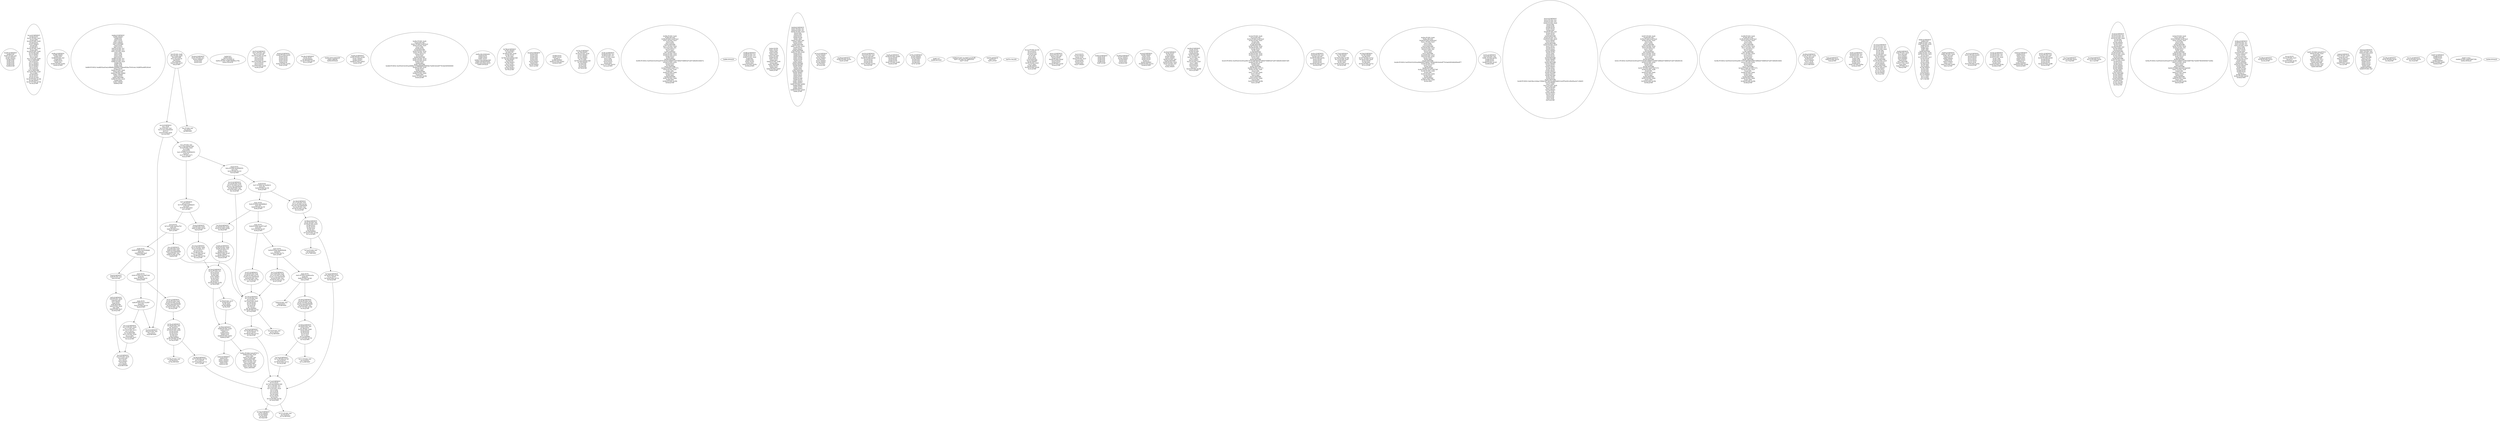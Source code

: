 digraph{
613[label="0x265:JUMPDEST
0x266:POP
0x267:PUSH1 0x1
0x269:SWAP5
0x26a:SWAP4
0x26b:POP
0x26c:POP
0x26d:POP
0x26e:POP
0x26f:JUMP"]
431[label="0x1af:JUMPDEST
0x1b0:DUP1
0x1b1:PUSH1 0x1f
0x1b3:ADD
0x1b4:PUSH1 0x20
0x1b6:DUP1
0x1b7:SWAP2
0x1b8:DIV
0x1b9:MUL
0x1ba:PUSH1 0x20
0x1bc:ADD
0x1bd:PUSH1 0x40
0x1bf:MLOAD
0x1c0:SWAP1
0x1c1:DUP2
0x1c2:ADD
0x1c3:PUSH1 0x40
0x1c5:MSTORE
0x1c6:DUP1
0x1c7:SWAP3
0x1c8:SWAP2
0x1c9:SWAP1
0x1ca:DUP2
0x1cb:DUP2
0x1cc:MSTORE
0x1cd:PUSH1 0x20
0x1cf:ADD
0x1d0:DUP3
0x1d1:DUP1
0x1d2:SLOAD
0x1d3:PUSH2 0x1db
0x1d6:SWAP1
0x1d7:PUSH2 0x7eb
0x1da:JUMP"]
1162[label="0x48a:JUMPDEST
0x48b:SWAP1
0x48c:POP
0x48d:PUSH1 0x0
0x48f:NOT
0x490:DUP2
0x491:EQ
0x492:PUSH2 0x4f2
0x495:JUMPI"]
1645[label="0x66d:JUMPDEST
0x66e:SWAP3
0x66f:POP
0x670:POP
0x671:DUP2
0x672:SWAP1
0x673:SSTORE
0x674:POP
0x675:DUP3
0x676:PUSH1 0x1
0x678:PUSH1 0x1
0x67a:PUSH1 0xa0
0x67c:SHL
0x67d:SUB
0x67e:AND
0x67f:DUP5
0x680:PUSH1 0x1
0x682:PUSH1 0x1
0x684:PUSH1 0xa0
0x686:SHL
0x687:SUB
0x688:AND
0x689:PUSH32 0xddf252ad1be2c89b69c2b068fc378daa952ba7f163c4a11628f55a4df523b3ef
0x6aa:DUP5
0x6ab:PUSH1 0x40
0x6ad:MLOAD
0x6ae:PUSH2 0x6b9
0x6b1:SWAP2
0x6b2:DUP2
0x6b3:MSTORE
0x6b4:PUSH1 0x20
0x6b6:ADD
0x6b7:SWAP1
0x6b8:JUMP"]
1840[label="0x730:JUMPDEST
0x731:PUSH1 0x0
0x733:DUP1
0x734:PUSH1 0x40
0x736:DUP4
0x737:DUP6
0x738:SUB
0x739:SLT
0x73a:ISZERO
0x73b:PUSH2 0x743
0x73e:JUMPI"]
1840 -> 1859
1840 -> 1855
1942[label="0x796:JUMPDEST
0x797:PUSH1 0x0
0x799:PUSH1 0x20
0x79b:DUP3
0x79c:DUP5
0x79d:SUB
0x79e:SLT
0x79f:ISZERO
0x7a0:PUSH2 0x7a8
0x7a3:JUMPI"]
1942 -> 1960
1942 -> 1956
576[label="0x240:JUMPDEST
0x241:PUSH1 0x1
0x243:SWAP2
0x244:POP
0x245:POP"]
2127[label="0x84f:SLT
0x850:SHA3
0x851:CALLVALUE
0x852:PUSH7 0x96726d992c376c
0x85a:INVALID"]
624[label="0x270:JUMPDEST
0x271:PUSH1 0x0
0x273:CALLER
0x274:PUSH2 0x240
0x277:DUP2
0x278:DUP6
0x279:DUP6
0x27a:PUSH2 0x283
0x27d:DUP4
0x27e:DUP4
0x27f:PUSH2 0x32f
0x282:JUMP"]
1253[label="0x4e5:JUMPDEST
0x4e6:PUSH2 0x4f2
0x4e9:DUP5
0x4ea:DUP5
0x4eb:DUP5
0x4ec:DUP5
0x4ed:SUB
0x4ee:PUSH2 0x35a
0x4f1:JUMP"]
1899[label="0x76b:PUSH1 0x0
0x76d:DUP1
0x76e:REVERT"]
475[label="0x1db:JUMPDEST
0x1dc:DUP1
0x1dd:ISZERO
0x1de:PUSH2 0x228
0x1e1:JUMPI"]
2139[label="0x85b:EXTCODESIZE
0x85c:ORIGIN
0x85d:INVALID"]
643[label="0x283:JUMPDEST
0x284:PUSH2 0x28d
0x287:SWAP2
0x288:SWAP1
0x289:PUSH2 0x825
0x28c:JUMP"]
1182[label="0x49e:PUSH1 0x40
0x4a0:MLOAD
0x4a1:PUSH3 0x461bcd
0x4a5:PUSH1 0xe5
0x4a7:SHL
0x4a8:DUP2
0x4a9:MSTORE
0x4aa:PUSH1 0x20
0x4ac:PUSH1 0x4
0x4ae:DUP3
0x4af:ADD
0x4b0:MSTORE
0x4b1:PUSH1 0x1d
0x4b3:PUSH1 0x24
0x4b5:DUP3
0x4b6:ADD
0x4b7:MSTORE
0x4b8:PUSH32 0x45524332303a20696e73756666696369656e7420616c6c6f77616e6365000000
0x4d9:PUSH1 0x44
0x4db:DUP3
0x4dc:ADD
0x4dd:MSTORE
0x4de:PUSH1 0x64
0x4e0:ADD
0x4e1:PUSH2 0x30b
0x4e4:JUMP"]
1859[label="0x743:JUMPDEST
0x744:PUSH2 0x74c
0x747:DUP4
0x748:PUSH2 0x714
0x74b:JUMP"]
1859 -> 1812
2142[label="0x85e:BLOCKHASH
0x85f:DUP4
0x860:SHA3
0x861:DUP7
0x862:CALLDATALOAD
0x863:SIGNEXTEND
0x864:SELFBALANCE
0x865:INVALID"]
1926[label="0x786:JUMPDEST
0x787:SWAP2
0x788:POP
0x789:PUSH1 0x40
0x78b:DUP5
0x78c:ADD
0x78d:CALLDATALOAD
0x78e:SWAP1
0x78f:POP
0x790:SWAP3
0x791:POP
0x792:SWAP3
0x793:POP
0x794:SWAP3
0x795:JUMP"]
552[label="0x228:JUMPDEST
0x229:POP
0x22a:POP
0x22b:POP
0x22c:POP
0x22d:POP
0x22e:SWAP1
0x22f:POP
0x230:SWAP1
0x231:JUMP"]
1174[label="0x496:DUP2
0x497:DUP2
0x498:LT
0x499:ISZERO
0x49a:PUSH2 0x4e5
0x49d:JUMPI"]
1868[label="0x74c:JUMPDEST
0x74d:SWAP5
0x74e:PUSH1 0x20
0x750:SWAP4
0x751:SWAP1
0x752:SWAP4
0x753:ADD
0x754:CALLDATALOAD
0x755:SWAP4
0x756:POP
0x757:POP
0x758:POP
0x759:JUMP"]
956[label="0x3bc:JUMPDEST
0x3bd:PUSH1 0x1
0x3bf:PUSH1 0x1
0x3c1:PUSH1 0xa0
0x3c3:SHL
0x3c4:SUB
0x3c5:DUP3
0x3c6:AND
0x3c7:PUSH2 0x41d
0x3ca:JUMPI"]
1387[label="0x56b:PUSH1 0x40
0x56d:MLOAD
0x56e:PUSH3 0x461bcd
0x572:PUSH1 0xe5
0x574:SHL
0x575:DUP2
0x576:MSTORE
0x577:PUSH1 0x20
0x579:PUSH1 0x4
0x57b:DUP3
0x57c:ADD
0x57d:MSTORE
0x57e:PUSH1 0x23
0x580:PUSH1 0x24
0x582:DUP3
0x583:ADD
0x584:MSTORE
0x585:PUSH32 0x45524332303a207472616e7366657220746f20746865207a65726f2061646472
0x5a6:PUSH1 0x44
0x5a8:DUP3
0x5a9:ADD
0x5aa:MSTORE
0x5ab:PUSH3 0x657373
0x5af:PUSH1 0xe8
0x5b1:SHL
0x5b2:PUSH1 0x64
0x5b4:DUP3
0x5b5:ADD
0x5b6:MSTORE
0x5b7:PUSH1 0x84
0x5b9:ADD
0x5ba:PUSH2 0x30b
0x5bd:JUMP"]
2150[label="0x866:INVALID"]
1272[label="0x4f8:JUMPDEST
0x4f9:PUSH1 0x1
0x4fb:PUSH1 0x1
0x4fd:PUSH1 0xa0
0x4ff:SHL
0x500:SUB
0x501:DUP4
0x502:AND
0x503:PUSH2 0x55c
0x506:JUMPI"]
1760[label="0x6e0:DUP6
0x6e1:DUP2
0x6e2:ADD
0x6e3:DUP4
0x6e4:ADD
0x6e5:MLOAD
0x6e6:DUP6
0x6e7:DUP3
0x6e8:ADD
0x6e9:PUSH1 0x40
0x6eb:ADD
0x6ec:MSTORE
0x6ed:DUP3
0x6ee:ADD
0x6ef:PUSH2 0x6d7
0x6f2:JUMP"]
16[label="0x10:JUMPDEST
0x11:POP
0x12:PUSH1 0x4
0x14:CALLDATASIZE
0x15:LT
0x16:PUSH2 0xa9
0x19:JUMPI"]
16 -> 26
16 -> 169
1590[label="0x636:JUMPDEST
0x637:PUSH1 0x1
0x639:PUSH1 0x1
0x63b:PUSH1 0xa0
0x63d:SHL
0x63e:SUB
0x63f:DUP1
0x640:DUP6
0x641:AND
0x642:PUSH1 0x0
0x644:SWAP1
0x645:DUP2
0x646:MSTORE
0x647:PUSH1 0x20
0x649:DUP2
0x64a:SWAP1
0x64b:MSTORE
0x64c:PUSH1 0x40
0x64e:DUP1
0x64f:DUP3
0x650:SHA3
0x651:DUP6
0x652:DUP6
0x653:SUB
0x654:SWAP1
0x655:SSTORE
0x656:SWAP2
0x657:DUP6
0x658:AND
0x659:DUP2
0x65a:MSTORE
0x65b:SWAP1
0x65c:DUP2
0x65d:SHA3
0x65e:DUP1
0x65f:SLOAD
0x660:DUP5
0x661:SWAP3
0x662:SWAP1
0x663:PUSH2 0x66d
0x666:SWAP1
0x667:DUP5
0x668:SWAP1
0x669:PUSH2 0x825
0x66c:JUMP"]
1960[label="0x7a8:JUMPDEST
0x7a9:PUSH2 0x7b1
0x7ac:DUP3
0x7ad:PUSH2 0x714
0x7b0:JUMP"]
1960 -> 1812
2018[label="0x7e2:JUMPDEST
0x7e3:SWAP1
0x7e4:POP
0x7e5:SWAP3
0x7e6:POP
0x7e7:SWAP3
0x7e8:SWAP1
0x7e9:POP
0x7ea:JUMP"]
653[label="0x28d:JUMPDEST
0x28e:PUSH2 0x35a
0x291:JUMP"]
1882[label="0x75a:JUMPDEST
0x75b:PUSH1 0x0
0x75d:DUP1
0x75e:PUSH1 0x0
0x760:PUSH1 0x60
0x762:DUP5
0x763:DUP7
0x764:SUB
0x765:SLT
0x766:ISZERO
0x767:PUSH2 0x76f
0x76a:JUMPI"]
1882 -> 1899
1882 -> 1903
562[label="0x232:JUMPDEST
0x233:PUSH1 0x0
0x235:CALLER
0x236:PUSH2 0x240
0x239:DUP2
0x23a:DUP6
0x23b:DUP6
0x23c:PUSH2 0x35a
0x23f:JUMP"]
43[label="0x2b:DUP1
0x2c:PUSH4 0x39509351
0x31:EQ
0x32:PUSH2 0x123
0x35:JUMPI"]
43 -> 291
43 -> 54
602[label="0x25a:JUMPDEST
0x25b:PUSH2 0x265
0x25e:DUP6
0x25f:DUP6
0x260:DUP6
0x261:PUSH2 0x4f8
0x264:JUMP"]
1969[label="0x7b1:JUMPDEST
0x7b2:SWAP4
0x7b3:SWAP3
0x7b4:POP
0x7b5:POP
0x7b6:POP
0x7b7:JUMP"]
2151[label="0x867:GT
0x868:REVERT"]
2153[label="0x869:PUSH7 0xa5687cdc291ff5
0x871:PUSH5 0x736f6c6343
0x877:STOP"]
658[label="0x292:JUMPDEST
0x293:PUSH1 0x60
0x295:PUSH1 0x4
0x297:DUP1
0x298:SLOAD
0x299:PUSH2 0x1af
0x29c:SWAP1
0x29d:PUSH2 0x7eb
0x2a0:JUMP"]
658 -> 2027
1976[label="0x7b8:JUMPDEST
0x7b9:PUSH1 0x0
0x7bb:DUP1
0x7bc:PUSH1 0x40
0x7be:DUP4
0x7bf:DUP6
0x7c0:SUB
0x7c1:SLT
0x7c2:ISZERO
0x7c3:PUSH2 0x7cb
0x7c6:JUMPI"]
1976 -> 1995
1976 -> 1991
2168[label="0x878:ADDMOD
0x879:GT
0x87a:STOP"]
54[label="0x36:DUP1
0x37:PUSH4 0x70a08231
0x3c:EQ
0x3d:PUSH2 0x136
0x40:JUMPI"]
54 -> 310
54 -> 65
2171[label="0x87b:CALLER"]
490[label="0x1ea:PUSH2 0x100
0x1ed:DUP1
0x1ee:DUP4
0x1ef:SLOAD
0x1f0:DIV
0x1f1:MUL
0x1f2:DUP4
0x1f3:MSTORE
0x1f4:SWAP2
0x1f5:PUSH1 0x20
0x1f7:ADD
0x1f8:SWAP2
0x1f9:PUSH2 0x228
0x1fc:JUMP"]
673[label="0x2a1:JUMPDEST
0x2a2:PUSH1 0x0
0x2a4:CALLER
0x2a5:DUP2
0x2a6:PUSH2 0x2af
0x2a9:DUP3
0x2aa:DUP7
0x2ab:PUSH2 0x32f
0x2ae:JUMP"]
1991[label="0x7c7:PUSH1 0x0
0x7c9:DUP1
0x7ca:REVERT"]
543[label="0x21f:DUP3
0x220:SWAP1
0x221:SUB
0x222:PUSH1 0x1f
0x224:AND
0x225:DUP3
0x226:ADD
0x227:SWAP2"]
65[label="0x41:DUP1
0x42:PUSH4 0x95d89b41
0x47:EQ
0x48:PUSH2 0x15f
0x4b:JUMPI"]
65 -> 76
65 -> 351
1266[label="0x4f2:JUMPDEST
0x4f3:POP
0x4f4:POP
0x4f5:POP
0x4f6:POP
0x4f7:JUMP"]
582[label="0x246:JUMPDEST
0x247:SWAP3
0x248:SWAP2
0x249:POP
0x24a:POP
0x24b:JUMP"]
687[label="0x2af:JUMPDEST
0x2b0:SWAP1
0x2b1:POP
0x2b2:DUP4
0x2b3:DUP2
0x2b4:LT
0x2b5:ISZERO
0x2b6:PUSH2 0x314
0x2b9:JUMPI"]
509[label="0x1fd:JUMPDEST
0x1fe:DUP3
0x1ff:ADD
0x200:SWAP2
0x201:SWAP1
0x202:PUSH1 0x0
0x204:MSTORE
0x205:PUSH1 0x20
0x207:PUSH1 0x0
0x209:SHA3
0x20a:SWAP1"]
523[label="0x20b:JUMPDEST
0x20c:DUP2
0x20d:SLOAD
0x20e:DUP2
0x20f:MSTORE
0x210:SWAP1
0x211:PUSH1 0x1
0x213:ADD
0x214:SWAP1
0x215:PUSH1 0x20
0x217:ADD
0x218:DUP1
0x219:DUP4
0x21a:GT
0x21b:PUSH2 0x20b
0x21e:JUMPI"]
971[label="0x3cb:PUSH1 0x40
0x3cd:MLOAD
0x3ce:PUSH3 0x461bcd
0x3d2:PUSH1 0xe5
0x3d4:SHL
0x3d5:DUP2
0x3d6:MSTORE
0x3d7:PUSH1 0x20
0x3d9:PUSH1 0x4
0x3db:DUP3
0x3dc:ADD
0x3dd:MSTORE
0x3de:PUSH1 0x22
0x3e0:PUSH1 0x24
0x3e2:DUP3
0x3e3:ADD
0x3e4:MSTORE
0x3e5:PUSH32 0x45524332303a20617070726f766520746f20746865207a65726f206164647265
0x406:PUSH1 0x44
0x408:DUP3
0x409:ADD
0x40a:MSTORE
0x40b:PUSH2 0x7373
0x40e:PUSH1 0xf0
0x410:SHL
0x411:PUSH1 0x64
0x413:DUP3
0x414:ADD
0x415:MSTORE
0x416:PUSH1 0x84
0x418:ADD
0x419:PUSH2 0x30b
0x41c:JUMP"]
76[label="0x4c:DUP1
0x4d:PUSH4 0xa457c2d7
0x52:EQ
0x53:PUSH2 0x167
0x56:JUMPI"]
76 -> 87
76 -> 359
1903[label="0x76f:JUMPDEST
0x770:PUSH2 0x778
0x773:DUP5
0x774:PUSH2 0x714
0x777:JUMP"]
1903 -> 1812
1956[label="0x7a4:PUSH1 0x0
0x7a6:DUP1
0x7a7:REVERT"]
588[label="0x24c:JUMPDEST
0x24d:PUSH1 0x0
0x24f:CALLER
0x250:PUSH2 0x25a
0x253:DUP6
0x254:DUP3
0x255:DUP6
0x256:PUSH2 0x47e
0x259:JUMP"]
1995[label="0x7cb:JUMPDEST
0x7cc:PUSH2 0x7d4
0x7cf:DUP4
0x7d0:PUSH2 0x714
0x7d3:JUMP"]
1995 -> 1812
2041[label="0x7f9:PUSH1 0x7f
0x7fb:DUP3
0x7fc:AND
0x7fd:SWAP2
0x7fe:POP"]
2041 -> 2047
1912[label="0x778:JUMPDEST
0x779:SWAP3
0x77a:POP
0x77b:PUSH2 0x786
0x77e:PUSH1 0x20
0x780:DUP6
0x781:ADD
0x782:PUSH2 0x714
0x785:JUMP"]
87[label="0x57:DUP1
0x58:PUSH4 0xa9059cbb
0x5d:EQ
0x5e:PUSH2 0x17a
0x61:JUMPI"]
87 -> 378
87 -> 98
2004[label="0x7d4:JUMPDEST
0x7d5:SWAP2
0x7d6:POP
0x7d7:PUSH2 0x7e2
0x7da:PUSH1 0x20
0x7dc:DUP5
0x7dd:ADD
0x7de:PUSH2 0x714
0x7e1:JUMP"]
698[label="0x2ba:PUSH1 0x40
0x2bc:MLOAD
0x2bd:PUSH3 0x461bcd
0x2c1:PUSH1 0xe5
0x2c3:SHL
0x2c4:DUP2
0x2c5:MSTORE
0x2c6:PUSH1 0x20
0x2c8:PUSH1 0x4
0x2ca:DUP3
0x2cb:ADD
0x2cc:MSTORE
0x2cd:PUSH1 0x25
0x2cf:PUSH1 0x24
0x2d1:DUP3
0x2d2:ADD
0x2d3:MSTORE
0x2d4:PUSH32 0x45524332303a2064656372656173656420616c6c6f77616e63652062656c6f77
0x2f5:PUSH1 0x44
0x2f7:DUP3
0x2f8:ADD
0x2f9:MSTORE
0x2fa:PUSH5 0x207a65726f
0x300:PUSH1 0xd8
0x302:SHL
0x303:PUSH1 0x64
0x305:DUP3
0x306:ADD
0x307:MSTORE
0x308:PUSH1 0x84
0x30a:ADD"]
1150[label="0x47e:JUMPDEST
0x47f:PUSH1 0x0
0x481:PUSH2 0x48a
0x484:DUP5
0x485:DUP5
0x486:PUSH2 0x32f
0x489:JUMP"]
1053[label="0x41d:JUMPDEST
0x41e:PUSH1 0x1
0x420:PUSH1 0x1
0x422:PUSH1 0xa0
0x424:SHL
0x425:SUB
0x426:DUP4
0x427:DUP2
0x428:AND
0x429:PUSH1 0x0
0x42b:DUP2
0x42c:DUP2
0x42d:MSTORE
0x42e:PUSH1 0x1
0x430:PUSH1 0x20
0x432:SWAP1
0x433:DUP2
0x434:MSTORE
0x435:PUSH1 0x40
0x437:DUP1
0x438:DUP4
0x439:SHA3
0x43a:SWAP5
0x43b:DUP8
0x43c:AND
0x43d:DUP1
0x43e:DUP5
0x43f:MSTORE
0x440:SWAP5
0x441:DUP3
0x442:MSTORE
0x443:SWAP2
0x444:DUP3
0x445:SWAP1
0x446:SHA3
0x447:DUP6
0x448:SWAP1
0x449:SSTORE
0x44a:SWAP1
0x44b:MLOAD
0x44c:DUP5
0x44d:DUP2
0x44e:MSTORE
0x44f:PUSH32 0x8c5be1e5ebec7d5bd14f71427d1e84f3dd0314c0f7b2291e5b200ac8c7c3b925
0x470:SWAP2
0x471:ADD
0x472:PUSH1 0x40
0x474:MLOAD
0x475:DUP1
0x476:SWAP2
0x477:SUB
0x478:SWAP1
0x479:LOG3
0x47a:POP
0x47b:POP
0x47c:POP
0x47d:JUMP"]
1287[label="0x507:PUSH1 0x40
0x509:MLOAD
0x50a:PUSH3 0x461bcd
0x50e:PUSH1 0xe5
0x510:SHL
0x511:DUP2
0x512:MSTORE
0x513:PUSH1 0x20
0x515:PUSH1 0x4
0x517:DUP3
0x518:ADD
0x519:MSTORE
0x51a:PUSH1 0x25
0x51c:PUSH1 0x24
0x51e:DUP3
0x51f:ADD
0x520:MSTORE
0x521:PUSH32 0x45524332303a207472616e736665722066726f6d20746865207a65726f206164
0x542:PUSH1 0x44
0x544:DUP3
0x545:ADD
0x546:MSTORE
0x547:PUSH5 0x6472657373
0x54d:PUSH1 0xd8
0x54f:SHL
0x550:PUSH1 0x64
0x552:DUP3
0x553:ADD
0x554:MSTORE
0x555:PUSH1 0x84
0x557:ADD
0x558:PUSH2 0x30b
0x55b:JUMP"]
98[label="0x62:DUP1
0x63:PUSH4 0xdd62ed3e
0x68:EQ
0x69:PUSH2 0x18d
0x6c:JUMPI"]
98 -> 397
98 -> 109
873[label="0x369:PUSH1 0x40
0x36b:MLOAD
0x36c:PUSH3 0x461bcd
0x370:PUSH1 0xe5
0x372:SHL
0x373:DUP2
0x374:MSTORE
0x375:PUSH1 0x20
0x377:PUSH1 0x4
0x379:DUP3
0x37a:ADD
0x37b:MSTORE
0x37c:PUSH1 0x24
0x37e:DUP1
0x37f:DUP3
0x380:ADD
0x381:MSTORE
0x382:PUSH32 0x45524332303a20617070726f76652066726f6d20746865207a65726f20616464
0x3a3:PUSH1 0x44
0x3a5:DUP3
0x3a6:ADD
0x3a7:MSTORE
0x3a8:PUSH4 0x72657373
0x3ad:PUSH1 0xe0
0x3af:SHL
0x3b0:PUSH1 0x64
0x3b2:DUP3
0x3b3:ADD
0x3b4:MSTORE
0x3b5:PUSH1 0x84
0x3b7:ADD
0x3b8:PUSH2 0x30b
0x3bb:JUMP"]
779[label="0x30b:JUMPDEST
0x30c:PUSH1 0x40
0x30e:MLOAD
0x30f:DUP1
0x310:SWAP2
0x311:SUB
0x312:SWAP1
0x313:REVERT"]
310[label="0x136:JUMPDEST
0x137:PUSH2 0xf3
0x13a:PUSH2 0x144
0x13d:CALLDATASIZE
0x13e:PUSH1 0x4
0x140:PUSH2 0x796
0x143:JUMP"]
310 -> 1942
109[label="0x6d:PUSH1 0x0
0x6f:DUP1
0x70:REVERT"]
218[label="0xda:JUMPDEST
0xdb:PUSH2 0x232
0xde:JUMP"]
1372[label="0x55c:JUMPDEST
0x55d:PUSH1 0x1
0x55f:PUSH1 0x1
0x561:PUSH1 0xa0
0x563:SHL
0x564:SUB
0x565:DUP3
0x566:AND
0x567:PUSH2 0x5be
0x56a:JUMPI"]
324[label="0x144:JUMPDEST
0x145:PUSH1 0x1
0x147:PUSH1 0x1
0x149:PUSH1 0xa0
0x14b:SHL
0x14c:SUB
0x14d:AND
0x14e:PUSH1 0x0
0x150:SWAP1
0x151:DUP2
0x152:MSTORE
0x153:PUSH1 0x20
0x155:DUP2
0x156:SWAP1
0x157:MSTORE
0x158:PUSH1 0x40
0x15a:SWAP1
0x15b:SHA3
0x15c:SLOAD
0x15d:SWAP1
0x15e:JUMP"]
2027[label="0x7eb:JUMPDEST
0x7ec:PUSH1 0x1
0x7ee:DUP2
0x7ef:DUP2
0x7f0:SHR
0x7f1:SWAP1
0x7f2:DUP3
0x7f3:AND
0x7f4:DUP1
0x7f5:PUSH2 0x7ff
0x7f8:JUMPI"]
2027 -> 2041
2027 -> 2047
136[label="0x88:DUP1
0x89:PUSH4 0x18160ddd
0x8e:EQ
0x8f:PUSH2 0xef
0x92:JUMPI"]
136 -> 147
136 -> 239
223[label="0xdf:JUMPDEST
0xe0:PUSH1 0x40
0xe2:MLOAD
0xe3:SWAP1
0xe4:ISZERO
0xe5:ISZERO
0xe6:DUP2
0xe7:MSTORE
0xe8:PUSH1 0x20
0xea:ADD
0xeb:PUSH2 0xc3
0xee:JUMP"]
351[label="0x15f:JUMPDEST
0x160:PUSH2 0xb6
0x163:PUSH2 0x292
0x166:JUMP"]
351 -> 658
113[label="0x71:JUMPDEST
0x72:DUP1
0x73:PUSH4 0x6fdde03
0x78:EQ
0x79:PUSH2 0xae
0x7c:JUMPI"]
113 -> 174
113 -> 125
125[label="0x7d:DUP1
0x7e:PUSH4 0x95ea7b3
0x83:EQ
0x84:PUSH2 0xcc
0x87:JUMPI"]
125 -> 204
125 -> 136
1779[label="0x6f3:JUMPDEST
0x6f4:POP
0x6f5:PUSH1 0x0
0x6f7:PUSH1 0x40
0x6f9:DUP3
0x6fa:DUP7
0x6fb:ADD
0x6fc:ADD
0x6fd:MSTORE
0x6fe:PUSH1 0x40
0x700:PUSH1 0x1f
0x702:NOT
0x703:PUSH1 0x1f
0x705:DUP4
0x706:ADD
0x707:AND
0x708:DUP6
0x709:ADD
0x70a:ADD
0x70b:SWAP3
0x70c:POP
0x70d:POP
0x70e:POP
0x70f:SWAP3
0x710:SWAP2
0x711:POP
0x712:POP
0x713:JUMP"]
239[label="0xef:JUMPDEST
0xf0:PUSH1 0x2
0xf2:SLOAD"]
239 -> 243
147[label="0x93:DUP1
0x94:PUSH4 0x23b872dd
0x99:EQ
0x9a:PUSH2 0x101
0x9d:JUMPI"]
147 -> 158
147 -> 257
1721[label="0x6b9:JUMPDEST
0x6ba:PUSH1 0x40
0x6bc:MLOAD
0x6bd:DUP1
0x6be:SWAP2
0x6bf:SUB
0x6c0:SWAP1
0x6c1:LOG3
0x6c2:PUSH2 0x4f2
0x6c5:JUMP"]
2047[label="0x7ff:JUMPDEST
0x800:PUSH1 0x20
0x802:DUP3
0x803:LT
0x804:DUP2
0x805:SUB
0x806:PUSH2 0x81f
0x809:JUMPI"]
2047 -> 2058
2047 -> 2079
788[label="0x314:JUMPDEST
0x315:PUSH2 0x265
0x318:DUP3
0x319:DUP7
0x31a:DUP7
0x31b:DUP5
0x31c:SUB
0x31d:PUSH2 0x35a
0x320:JUMP"]
291[label="0x123:JUMPDEST
0x124:PUSH2 0xdf
0x127:PUSH2 0x131
0x12a:CALLDATASIZE
0x12b:PUSH1 0x4
0x12d:PUSH2 0x730
0x130:JUMP"]
291 -> 1840
858[label="0x35a:JUMPDEST
0x35b:PUSH1 0x1
0x35d:PUSH1 0x1
0x35f:PUSH1 0xa0
0x361:SHL
0x362:SUB
0x363:DUP4
0x364:AND
0x365:PUSH2 0x3bc
0x368:JUMPI"]
158[label="0x9e:DUP1
0x9f:PUSH4 0x313ce567
0xa4:EQ
0xa5:PUSH2 0x114
0xa8:JUMPI"]
158 -> 276
158 -> 169
1855[label="0x73f:PUSH1 0x0
0x741:DUP1
0x742:REVERT"]
359[label="0x167:JUMPDEST
0x168:PUSH2 0xdf
0x16b:PUSH2 0x175
0x16e:CALLDATASIZE
0x16f:PUSH1 0x4
0x171:PUSH2 0x730
0x174:JUMP"]
359 -> 1840
2058[label="0x80a:PUSH4 0x4e487b71
0x80f:PUSH1 0xe0
0x811:SHL
0x812:PUSH1 0x0
0x814:MSTORE
0x815:PUSH1 0x22
0x817:PUSH1 0x4
0x819:MSTORE
0x81a:PUSH1 0x24
0x81c:PUSH1 0x0
0x81e:REVERT"]
26[label="0x1a:PUSH1 0x0
0x1c:CALLDATALOAD
0x1d:PUSH1 0xe0
0x1f:SHR
0x20:DUP1
0x21:PUSH4 0x39509351
0x26:GT
0x27:PUSH2 0x71
0x2a:JUMPI"]
26 -> 113
26 -> 43
257[label="0x101:JUMPDEST
0x102:PUSH2 0xdf
0x105:PUSH2 0x10f
0x108:CALLDATASIZE
0x109:PUSH1 0x4
0x10b:PUSH2 0x75a
0x10e:JUMP"]
257 -> 1882
2085[label="0x825:JUMPDEST
0x826:DUP1
0x827:DUP3
0x828:ADD
0x829:DUP1
0x82a:DUP3
0x82b:GT
0x82c:ISZERO
0x82d:PUSH2 0x246
0x830:JUMPI"]
276[label="0x114:JUMPDEST
0x115:PUSH1 0x40
0x117:MLOAD
0x118:PUSH1 0x12
0x11a:DUP2
0x11b:MSTORE
0x11c:PUSH1 0x20
0x11e:ADD
0x11f:PUSH2 0xc3
0x122:JUMP"]
276 -> 195
801[label="0x321:JUMPDEST
0x322:PUSH1 0x0
0x324:CALLER
0x325:PUSH2 0x240
0x328:DUP2
0x329:DUP6
0x32a:DUP6
0x32b:PUSH2 0x4f8
0x32e:JUMP"]
195[label="0xc3:JUMPDEST
0xc4:PUSH1 0x40
0xc6:MLOAD
0xc7:DUP1
0xc8:SWAP2
0xc9:SUB
0xca:SWAP1
0xcb:RETURN"]
12[label="0xc:PUSH1 0x0
0xe:DUP1
0xf:REVERT"]
373[label="0x175:JUMPDEST
0x176:PUSH2 0x2a1
0x179:JUMP"]
2079[label="0x81f:JUMPDEST
0x820:POP
0x821:SWAP2
0x822:SWAP1
0x823:POP
0x824:JUMP"]
1812[label="0x714:JUMPDEST
0x715:DUP1
0x716:CALLDATALOAD
0x717:PUSH1 0x1
0x719:PUSH1 0x1
0x71b:PUSH1 0xa0
0x71d:SHL
0x71e:SUB
0x71f:DUP2
0x720:AND
0x721:DUP2
0x722:EQ
0x723:PUSH2 0x72b
0x726:JUMPI"]
1812 -> 1835
1812 -> 1831
0[label="0x0:PUSH1 0x80
0x2:PUSH1 0x40
0x4:MSTORE
0x5:CALLVALUE
0x6:DUP1
0x7:ISZERO
0x8:PUSH2 0x10
0xb:JUMPI"]
0 -> 16
0 -> 12
169[label="0xa9:JUMPDEST
0xaa:PUSH1 0x0
0xac:DUP1
0xad:REVERT"]
271[label="0x10f:JUMPDEST
0x110:PUSH2 0x24c
0x113:JUMP"]
174[label="0xae:JUMPDEST
0xaf:PUSH2 0xb6
0xb2:PUSH2 0x1a0
0xb5:JUMP"]
174 -> 416
815[label="0x32f:JUMPDEST
0x330:PUSH1 0x1
0x332:PUSH1 0x1
0x334:PUSH1 0xa0
0x336:SHL
0x337:SUB
0x338:SWAP2
0x339:DUP3
0x33a:AND
0x33b:PUSH1 0x0
0x33d:SWAP1
0x33e:DUP2
0x33f:MSTORE
0x340:PUSH1 0x1
0x342:PUSH1 0x20
0x344:SWAP1
0x345:DUP2
0x346:MSTORE
0x347:PUSH1 0x40
0x349:DUP1
0x34a:DUP4
0x34b:SHA3
0x34c:SWAP4
0x34d:SWAP1
0x34e:SWAP5
0x34f:AND
0x350:DUP3
0x351:MSTORE
0x352:SWAP2
0x353:SWAP1
0x354:SWAP2
0x355:MSTORE
0x356:SHA3
0x357:SLOAD
0x358:SWAP1
0x359:JUMP"]
1504[label="0x5e0:PUSH1 0x40
0x5e2:MLOAD
0x5e3:PUSH3 0x461bcd
0x5e7:PUSH1 0xe5
0x5e9:SHL
0x5ea:DUP2
0x5eb:MSTORE
0x5ec:PUSH1 0x20
0x5ee:PUSH1 0x4
0x5f0:DUP3
0x5f1:ADD
0x5f2:MSTORE
0x5f3:PUSH1 0x26
0x5f5:PUSH1 0x24
0x5f7:DUP3
0x5f8:ADD
0x5f9:MSTORE
0x5fa:PUSH32 0x45524332303a207472616e7366657220616d6f756e7420657863656564732062
0x61b:PUSH1 0x44
0x61d:DUP3
0x61e:ADD
0x61f:MSTORE
0x620:PUSH6 0x616c616e6365
0x627:PUSH1 0xd0
0x629:SHL
0x62a:PUSH1 0x64
0x62c:DUP3
0x62d:ADD
0x62e:MSTORE
0x62f:PUSH1 0x84
0x631:ADD
0x632:PUSH2 0x30b
0x635:JUMP"]
378[label="0x17a:JUMPDEST
0x17b:PUSH2 0xdf
0x17e:PUSH2 0x188
0x181:CALLDATASIZE
0x182:PUSH1 0x4
0x184:PUSH2 0x730
0x187:JUMP"]
378 -> 1840
1470[label="0x5be:JUMPDEST
0x5bf:PUSH1 0x1
0x5c1:PUSH1 0x1
0x5c3:PUSH1 0xa0
0x5c5:SHL
0x5c6:SUB
0x5c7:DUP4
0x5c8:AND
0x5c9:PUSH1 0x0
0x5cb:SWAP1
0x5cc:DUP2
0x5cd:MSTORE
0x5ce:PUSH1 0x20
0x5d0:DUP2
0x5d1:SWAP1
0x5d2:MSTORE
0x5d3:PUSH1 0x40
0x5d5:SWAP1
0x5d6:SHA3
0x5d7:SLOAD
0x5d8:DUP2
0x5d9:DUP2
0x5da:LT
0x5db:ISZERO
0x5dc:PUSH2 0x636
0x5df:JUMPI"]
243[label="0xf3:JUMPDEST
0xf4:PUSH1 0x40
0xf6:MLOAD
0xf7:SWAP1
0xf8:DUP2
0xf9:MSTORE
0xfa:PUSH1 0x20
0xfc:ADD
0xfd:PUSH2 0xc3
0x100:JUMP"]
243 -> 195
392[label="0x188:JUMPDEST
0x189:PUSH2 0x321
0x18c:JUMP"]
482[label="0x1e2:DUP1
0x1e3:PUSH1 0x1f
0x1e5:LT
0x1e6:PUSH2 0x1fd
0x1e9:JUMPI"]
2097[label="0x831:PUSH4 0x4e487b71
0x836:PUSH1 0xe0
0x838:SHL
0x839:PUSH1 0x0
0x83b:MSTORE
0x83c:PUSH1 0x11
0x83e:PUSH1 0x4
0x840:MSTORE
0x841:PUSH1 0x24
0x843:PUSH1 0x0
0x845:REVERT"]
182[label="0xb6:JUMPDEST
0xb7:PUSH1 0x40
0xb9:MLOAD
0xba:PUSH2 0xc3
0xbd:SWAP2
0xbe:SWAP1
0xbf:PUSH2 0x6c6
0xc2:JUMP"]
416[label="0x1a0:JUMPDEST
0x1a1:PUSH1 0x60
0x1a3:PUSH1 0x3
0x1a5:DUP1
0x1a6:SLOAD
0x1a7:PUSH2 0x1af
0x1aa:SWAP1
0x1ab:PUSH2 0x7eb
0x1ae:JUMP"]
416 -> 2027
1734[label="0x6c6:JUMPDEST
0x6c7:PUSH1 0x0
0x6c9:PUSH1 0x20
0x6cb:DUP1
0x6cc:DUP4
0x6cd:MSTORE
0x6ce:DUP4
0x6cf:MLOAD
0x6d0:DUP1
0x6d1:DUP3
0x6d2:DUP6
0x6d3:ADD
0x6d4:MSTORE
0x6d5:PUSH1 0x0"]
397[label="0x18d:JUMPDEST
0x18e:PUSH2 0xf3
0x191:PUSH2 0x19b
0x194:CALLDATASIZE
0x195:PUSH1 0x4
0x197:PUSH2 0x7b8
0x19a:JUMP"]
397 -> 1976
1831[label="0x727:PUSH1 0x0
0x729:DUP1
0x72a:REVERT"]
204[label="0xcc:JUMPDEST
0xcd:PUSH2 0xdf
0xd0:PUSH2 0xda
0xd3:CALLDATASIZE
0xd4:PUSH1 0x4
0xd6:PUSH2 0x730
0xd9:JUMP"]
204 -> 1840
411[label="0x19b:JUMPDEST
0x19c:PUSH2 0x32f
0x19f:JUMP"]
305[label="0x131:JUMPDEST
0x132:PUSH2 0x270
0x135:JUMP"]
1751[label="0x6d7:JUMPDEST
0x6d8:DUP2
0x6d9:DUP2
0x6da:LT
0x6db:ISZERO
0x6dc:PUSH2 0x6f3
0x6df:JUMPI"]
2119[label="0x847:LOG2
0x848:PUSH5 0x6970667358
0x84e:INVALID"]
2118[label="0x846:INVALID"]
1835[label="0x72b:JUMPDEST
0x72c:SWAP2
0x72d:SWAP1
0x72e:POP
0x72f:JUMP"]

}